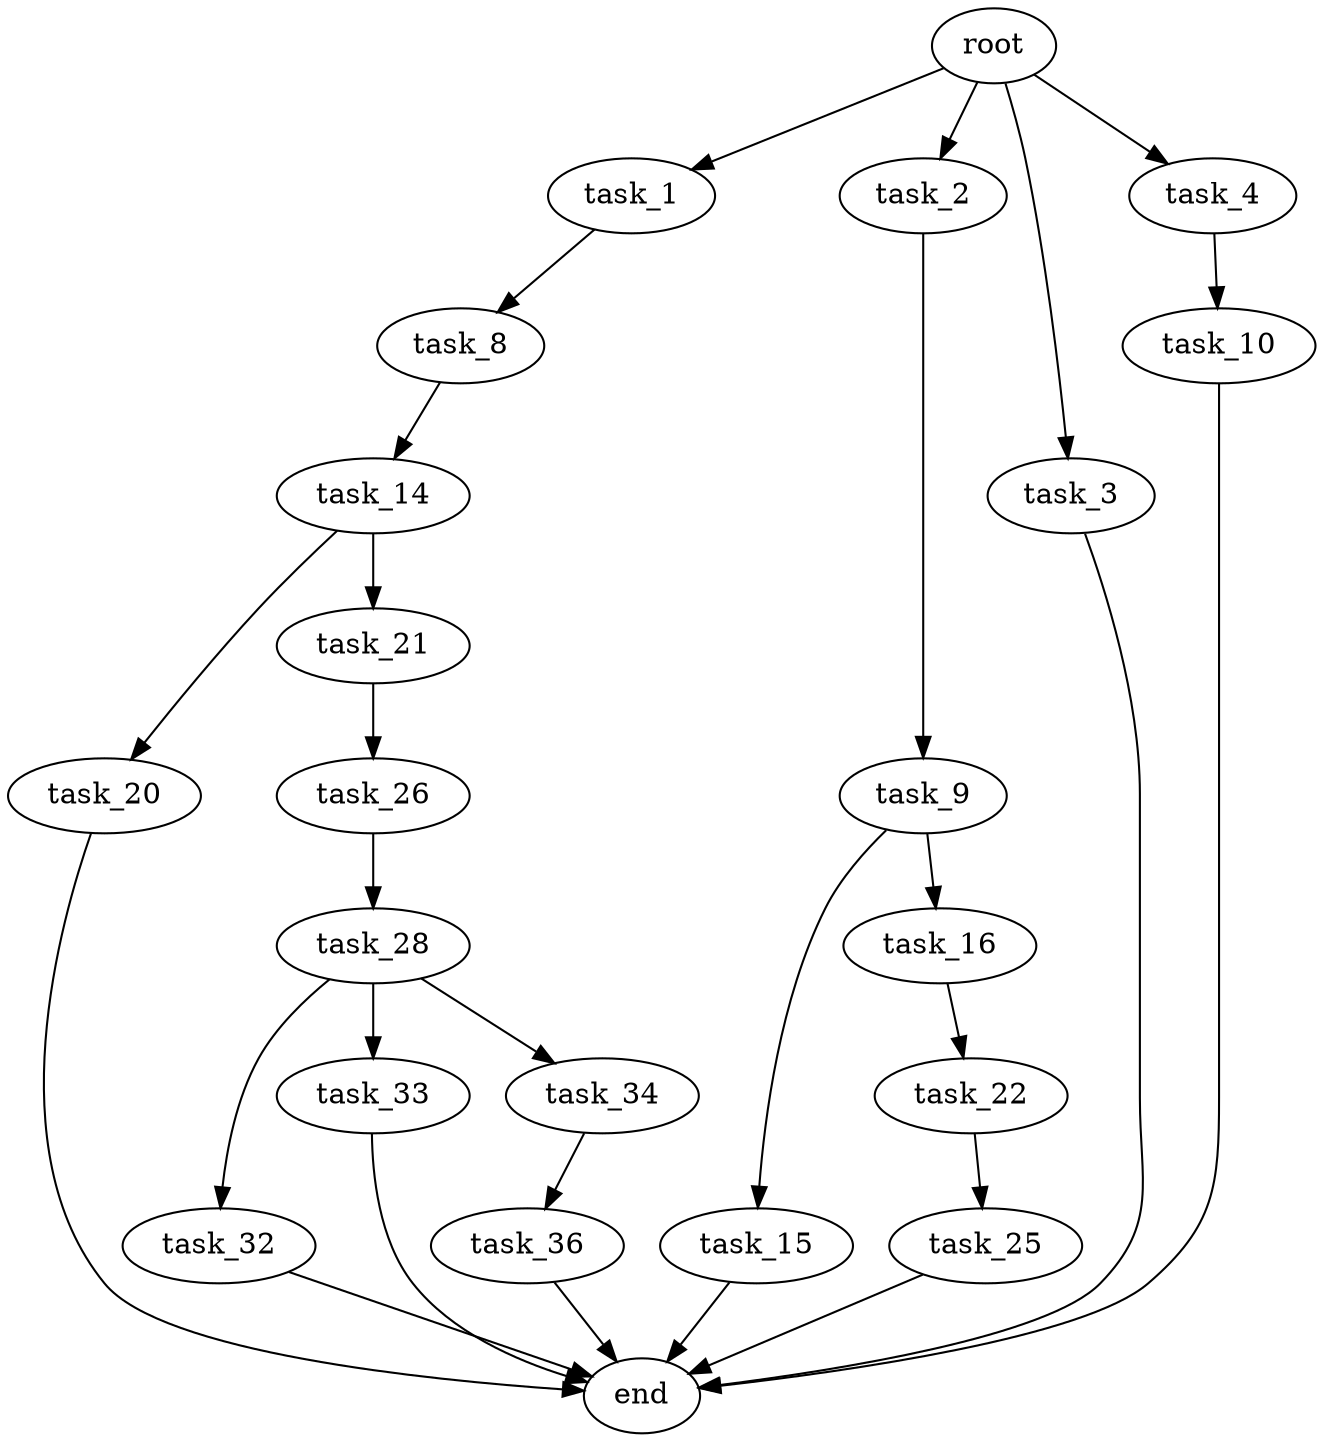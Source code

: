 digraph G {
  root [size="0.000000"];
  task_1 [size="134217728000.000000"];
  task_2 [size="4243421557.000000"];
  task_3 [size="759439579098.000000"];
  task_4 [size="474353753717.000000"];
  task_8 [size="7226723601.000000"];
  task_9 [size="8589934592.000000"];
  task_10 [size="231928233984.000000"];
  task_14 [size="549755813888.000000"];
  task_15 [size="1073741824000.000000"];
  task_16 [size="134217728000.000000"];
  task_20 [size="6021004720.000000"];
  task_21 [size="4326307919.000000"];
  task_22 [size="8042214026.000000"];
  task_25 [size="8589934592.000000"];
  task_26 [size="231928233984.000000"];
  task_28 [size="4426804082.000000"];
  task_32 [size="161194747729.000000"];
  task_33 [size="6922050684.000000"];
  task_34 [size="782757789696.000000"];
  task_36 [size="8589934592.000000"];
  end [size="0.000000"];

  root -> task_1 [size="1.000000"];
  root -> task_2 [size="1.000000"];
  root -> task_3 [size="1.000000"];
  root -> task_4 [size="1.000000"];
  task_1 -> task_8 [size="209715200.000000"];
  task_2 -> task_9 [size="75497472.000000"];
  task_3 -> end [size="1.000000"];
  task_4 -> task_10 [size="411041792.000000"];
  task_8 -> task_14 [size="33554432.000000"];
  task_9 -> task_15 [size="33554432.000000"];
  task_9 -> task_16 [size="33554432.000000"];
  task_10 -> end [size="1.000000"];
  task_14 -> task_20 [size="536870912.000000"];
  task_14 -> task_21 [size="536870912.000000"];
  task_15 -> end [size="1.000000"];
  task_16 -> task_22 [size="209715200.000000"];
  task_20 -> end [size="1.000000"];
  task_21 -> task_26 [size="75497472.000000"];
  task_22 -> task_25 [size="301989888.000000"];
  task_25 -> end [size="1.000000"];
  task_26 -> task_28 [size="301989888.000000"];
  task_28 -> task_32 [size="75497472.000000"];
  task_28 -> task_33 [size="75497472.000000"];
  task_28 -> task_34 [size="75497472.000000"];
  task_32 -> end [size="1.000000"];
  task_33 -> end [size="1.000000"];
  task_34 -> task_36 [size="679477248.000000"];
  task_36 -> end [size="1.000000"];
}
